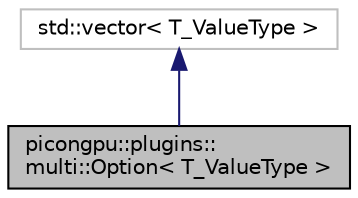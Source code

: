 digraph "picongpu::plugins::multi::Option&lt; T_ValueType &gt;"
{
 // LATEX_PDF_SIZE
  edge [fontname="Helvetica",fontsize="10",labelfontname="Helvetica",labelfontsize="10"];
  node [fontname="Helvetica",fontsize="10",shape=record];
  Node1 [label="picongpu::plugins::\lmulti::Option\< T_ValueType \>",height=0.2,width=0.4,color="black", fillcolor="grey75", style="filled", fontcolor="black",tooltip="multi option storage"];
  Node2 -> Node1 [dir="back",color="midnightblue",fontsize="10",style="solid",fontname="Helvetica"];
  Node2 [label="std::vector\< T_ValueType \>",height=0.2,width=0.4,color="grey75", fillcolor="white", style="filled",tooltip=" "];
}
